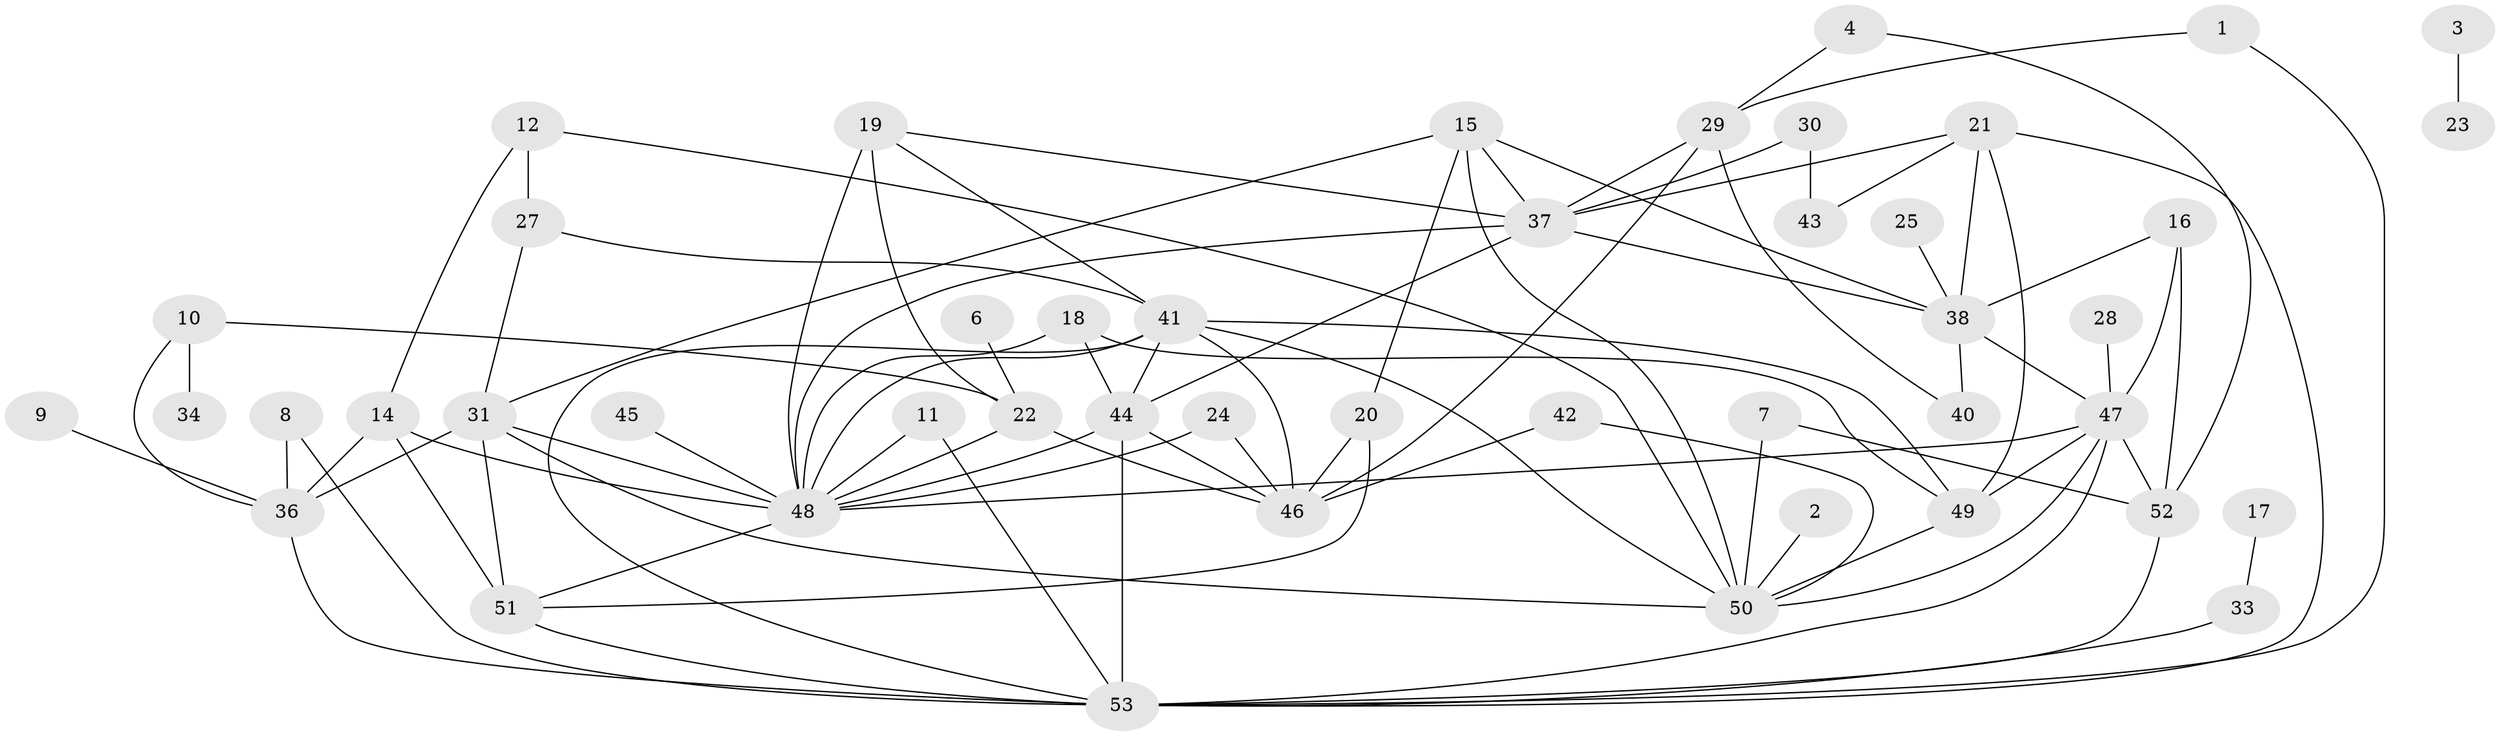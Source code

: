 // original degree distribution, {3: 0.25471698113207547, 4: 0.12264150943396226, 2: 0.2169811320754717, 7: 0.018867924528301886, 5: 0.1320754716981132, 1: 0.1792452830188679, 0: 0.05660377358490566, 6: 0.018867924528301886}
// Generated by graph-tools (version 1.1) at 2025/49/03/09/25 03:49:05]
// undirected, 47 vertices, 91 edges
graph export_dot {
graph [start="1"]
  node [color=gray90,style=filled];
  1;
  2;
  3;
  4;
  6;
  7;
  8;
  9;
  10;
  11;
  12;
  14;
  15;
  16;
  17;
  18;
  19;
  20;
  21;
  22;
  23;
  24;
  25;
  27;
  28;
  29;
  30;
  31;
  33;
  34;
  36;
  37;
  38;
  40;
  41;
  42;
  43;
  44;
  45;
  46;
  47;
  48;
  49;
  50;
  51;
  52;
  53;
  1 -- 29 [weight=1.0];
  1 -- 53 [weight=1.0];
  2 -- 50 [weight=1.0];
  3 -- 23 [weight=1.0];
  4 -- 29 [weight=1.0];
  4 -- 52 [weight=1.0];
  6 -- 22 [weight=1.0];
  7 -- 50 [weight=1.0];
  7 -- 52 [weight=1.0];
  8 -- 36 [weight=1.0];
  8 -- 53 [weight=1.0];
  9 -- 36 [weight=1.0];
  10 -- 22 [weight=1.0];
  10 -- 34 [weight=1.0];
  10 -- 36 [weight=1.0];
  11 -- 48 [weight=1.0];
  11 -- 53 [weight=1.0];
  12 -- 14 [weight=1.0];
  12 -- 27 [weight=1.0];
  12 -- 50 [weight=1.0];
  14 -- 36 [weight=1.0];
  14 -- 48 [weight=1.0];
  14 -- 51 [weight=1.0];
  15 -- 20 [weight=1.0];
  15 -- 31 [weight=1.0];
  15 -- 37 [weight=1.0];
  15 -- 38 [weight=1.0];
  15 -- 50 [weight=1.0];
  16 -- 38 [weight=1.0];
  16 -- 47 [weight=1.0];
  16 -- 52 [weight=1.0];
  17 -- 33 [weight=1.0];
  18 -- 44 [weight=1.0];
  18 -- 48 [weight=1.0];
  18 -- 49 [weight=1.0];
  19 -- 22 [weight=1.0];
  19 -- 37 [weight=1.0];
  19 -- 41 [weight=1.0];
  19 -- 48 [weight=1.0];
  20 -- 46 [weight=1.0];
  20 -- 51 [weight=1.0];
  21 -- 37 [weight=1.0];
  21 -- 38 [weight=1.0];
  21 -- 43 [weight=1.0];
  21 -- 49 [weight=1.0];
  21 -- 53 [weight=1.0];
  22 -- 46 [weight=1.0];
  22 -- 48 [weight=1.0];
  24 -- 46 [weight=1.0];
  24 -- 48 [weight=1.0];
  25 -- 38 [weight=1.0];
  27 -- 31 [weight=1.0];
  27 -- 41 [weight=1.0];
  28 -- 47 [weight=1.0];
  29 -- 37 [weight=1.0];
  29 -- 40 [weight=1.0];
  29 -- 46 [weight=1.0];
  30 -- 37 [weight=1.0];
  30 -- 43 [weight=1.0];
  31 -- 36 [weight=1.0];
  31 -- 48 [weight=1.0];
  31 -- 50 [weight=1.0];
  31 -- 51 [weight=1.0];
  33 -- 53 [weight=1.0];
  36 -- 53 [weight=1.0];
  37 -- 38 [weight=1.0];
  37 -- 44 [weight=2.0];
  37 -- 48 [weight=1.0];
  38 -- 40 [weight=1.0];
  38 -- 47 [weight=1.0];
  41 -- 44 [weight=1.0];
  41 -- 46 [weight=1.0];
  41 -- 48 [weight=1.0];
  41 -- 49 [weight=1.0];
  41 -- 50 [weight=1.0];
  41 -- 53 [weight=1.0];
  42 -- 46 [weight=1.0];
  42 -- 50 [weight=1.0];
  44 -- 46 [weight=1.0];
  44 -- 48 [weight=1.0];
  44 -- 53 [weight=1.0];
  45 -- 48 [weight=1.0];
  47 -- 48 [weight=1.0];
  47 -- 49 [weight=1.0];
  47 -- 50 [weight=1.0];
  47 -- 52 [weight=1.0];
  47 -- 53 [weight=1.0];
  48 -- 51 [weight=1.0];
  49 -- 50 [weight=1.0];
  51 -- 53 [weight=1.0];
  52 -- 53 [weight=1.0];
}
